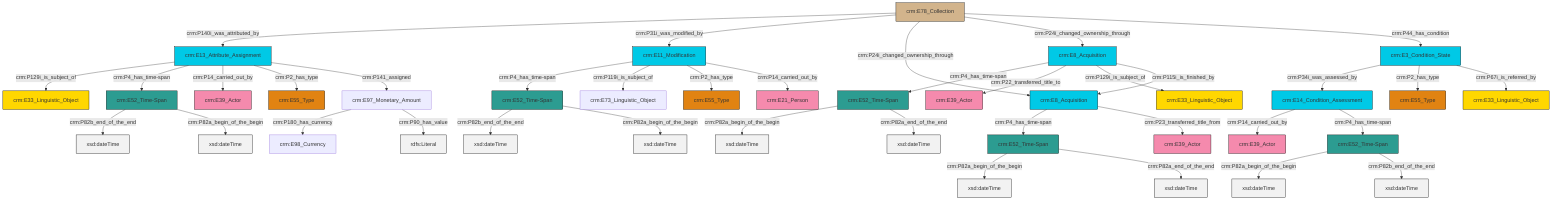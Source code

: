 graph TD
classDef Literal fill:#f2f2f2,stroke:#000000;
classDef CRM_Entity fill:#FFFFFF,stroke:#000000;
classDef Temporal_Entity fill:#00C9E6, stroke:#000000;
classDef Type fill:#E18312, stroke:#000000;
classDef Time-Span fill:#2C9C91, stroke:#000000;
classDef Appellation fill:#FFEB7F, stroke:#000000;
classDef Place fill:#008836, stroke:#000000;
classDef Persistent_Item fill:#B266B2, stroke:#000000;
classDef Conceptual_Object fill:#FFD700, stroke:#000000;
classDef Physical_Thing fill:#D2B48C, stroke:#000000;
classDef Actor fill:#f58aad, stroke:#000000;
classDef PC_Classes fill:#4ce600, stroke:#000000;
classDef Multi fill:#cccccc,stroke:#000000;

0["crm:E13_Attribute_Assignment"]:::Temporal_Entity -->|crm:P129i_is_subject_of| 1["crm:E33_Linguistic_Object"]:::Conceptual_Object
2["crm:E3_Condition_State"]:::Temporal_Entity -->|crm:P34i_was_assessed_by| 3["crm:E14_Condition_Assessment"]:::Temporal_Entity
4["crm:E78_Collection"]:::Physical_Thing -->|crm:P140i_was_attributed_by| 0["crm:E13_Attribute_Assignment"]:::Temporal_Entity
3["crm:E14_Condition_Assessment"]:::Temporal_Entity -->|crm:P14_carried_out_by| 9["crm:E39_Actor"]:::Actor
4["crm:E78_Collection"]:::Physical_Thing -->|crm:P31i_was_modified_by| 12["crm:E11_Modification"]:::Temporal_Entity
14["crm:E97_Monetary_Amount"]:::Default -->|crm:P180_has_currency| 10["crm:E98_Currency"]:::Default
15["crm:E8_Acquisition"]:::Temporal_Entity -->|crm:P4_has_time-span| 16["crm:E52_Time-Span"]:::Time-Span
17["crm:E52_Time-Span"]:::Time-Span -->|crm:P82b_end_of_the_end| 18[xsd:dateTime]:::Literal
4["crm:E78_Collection"]:::Physical_Thing -->|crm:P24i_changed_ownership_through| 19["crm:E8_Acquisition"]:::Temporal_Entity
0["crm:E13_Attribute_Assignment"]:::Temporal_Entity -->|crm:P4_has_time-span| 20["crm:E52_Time-Span"]:::Time-Span
2["crm:E3_Condition_State"]:::Temporal_Entity -->|crm:P2_has_type| 21["crm:E55_Type"]:::Type
19["crm:E8_Acquisition"]:::Temporal_Entity -->|crm:P4_has_time-span| 24["crm:E52_Time-Span"]:::Time-Span
12["crm:E11_Modification"]:::Temporal_Entity -->|crm:P4_has_time-span| 17["crm:E52_Time-Span"]:::Time-Span
0["crm:E13_Attribute_Assignment"]:::Temporal_Entity -->|crm:P14_carried_out_by| 28["crm:E39_Actor"]:::Actor
12["crm:E11_Modification"]:::Temporal_Entity -->|crm:P119i_is_subject_of| 7["crm:E73_Linguistic_Object"]:::Default
15["crm:E8_Acquisition"]:::Temporal_Entity -->|crm:P22_transferred_title_to| 5["crm:E39_Actor"]:::Actor
0["crm:E13_Attribute_Assignment"]:::Temporal_Entity -->|crm:P2_has_type| 30["crm:E55_Type"]:::Type
3["crm:E14_Condition_Assessment"]:::Temporal_Entity -->|crm:P4_has_time-span| 31["crm:E52_Time-Span"]:::Time-Span
12["crm:E11_Modification"]:::Temporal_Entity -->|crm:P2_has_type| 22["crm:E55_Type"]:::Type
31["crm:E52_Time-Span"]:::Time-Span -->|crm:P82a_begin_of_the_begin| 34[xsd:dateTime]:::Literal
0["crm:E13_Attribute_Assignment"]:::Temporal_Entity -->|crm:P141_assigned| 14["crm:E97_Monetary_Amount"]:::Default
31["crm:E52_Time-Span"]:::Time-Span -->|crm:P82b_end_of_the_end| 37[xsd:dateTime]:::Literal
20["crm:E52_Time-Span"]:::Time-Span -->|crm:P82b_end_of_the_end| 38[xsd:dateTime]:::Literal
15["crm:E8_Acquisition"]:::Temporal_Entity -->|crm:P129i_is_subject_of| 35["crm:E33_Linguistic_Object"]:::Conceptual_Object
16["crm:E52_Time-Span"]:::Time-Span -->|crm:P82a_begin_of_the_begin| 41[xsd:dateTime]:::Literal
4["crm:E78_Collection"]:::Physical_Thing -->|crm:P24i_changed_ownership_through| 15["crm:E8_Acquisition"]:::Temporal_Entity
20["crm:E52_Time-Span"]:::Time-Span -->|crm:P82a_begin_of_the_begin| 46[xsd:dateTime]:::Literal
2["crm:E3_Condition_State"]:::Temporal_Entity -->|crm:P67i_is_referred_by| 44["crm:E33_Linguistic_Object"]:::Conceptual_Object
14["crm:E97_Monetary_Amount"]:::Default -->|crm:P90_has_value| 53[rdfs:Literal]:::Literal
12["crm:E11_Modification"]:::Temporal_Entity -->|crm:P14_carried_out_by| 26["crm:E21_Person"]:::Actor
15["crm:E8_Acquisition"]:::Temporal_Entity -->|crm:P115i_is_finished_by| 19["crm:E8_Acquisition"]:::Temporal_Entity
4["crm:E78_Collection"]:::Physical_Thing -->|crm:P44_has_condition| 2["crm:E3_Condition_State"]:::Temporal_Entity
16["crm:E52_Time-Span"]:::Time-Span -->|crm:P82a_end_of_the_end| 58[xsd:dateTime]:::Literal
24["crm:E52_Time-Span"]:::Time-Span -->|crm:P82a_begin_of_the_begin| 59[xsd:dateTime]:::Literal
24["crm:E52_Time-Span"]:::Time-Span -->|crm:P82a_end_of_the_end| 60[xsd:dateTime]:::Literal
19["crm:E8_Acquisition"]:::Temporal_Entity -->|crm:P23_transferred_title_from| 56["crm:E39_Actor"]:::Actor
17["crm:E52_Time-Span"]:::Time-Span -->|crm:P82a_begin_of_the_begin| 62[xsd:dateTime]:::Literal